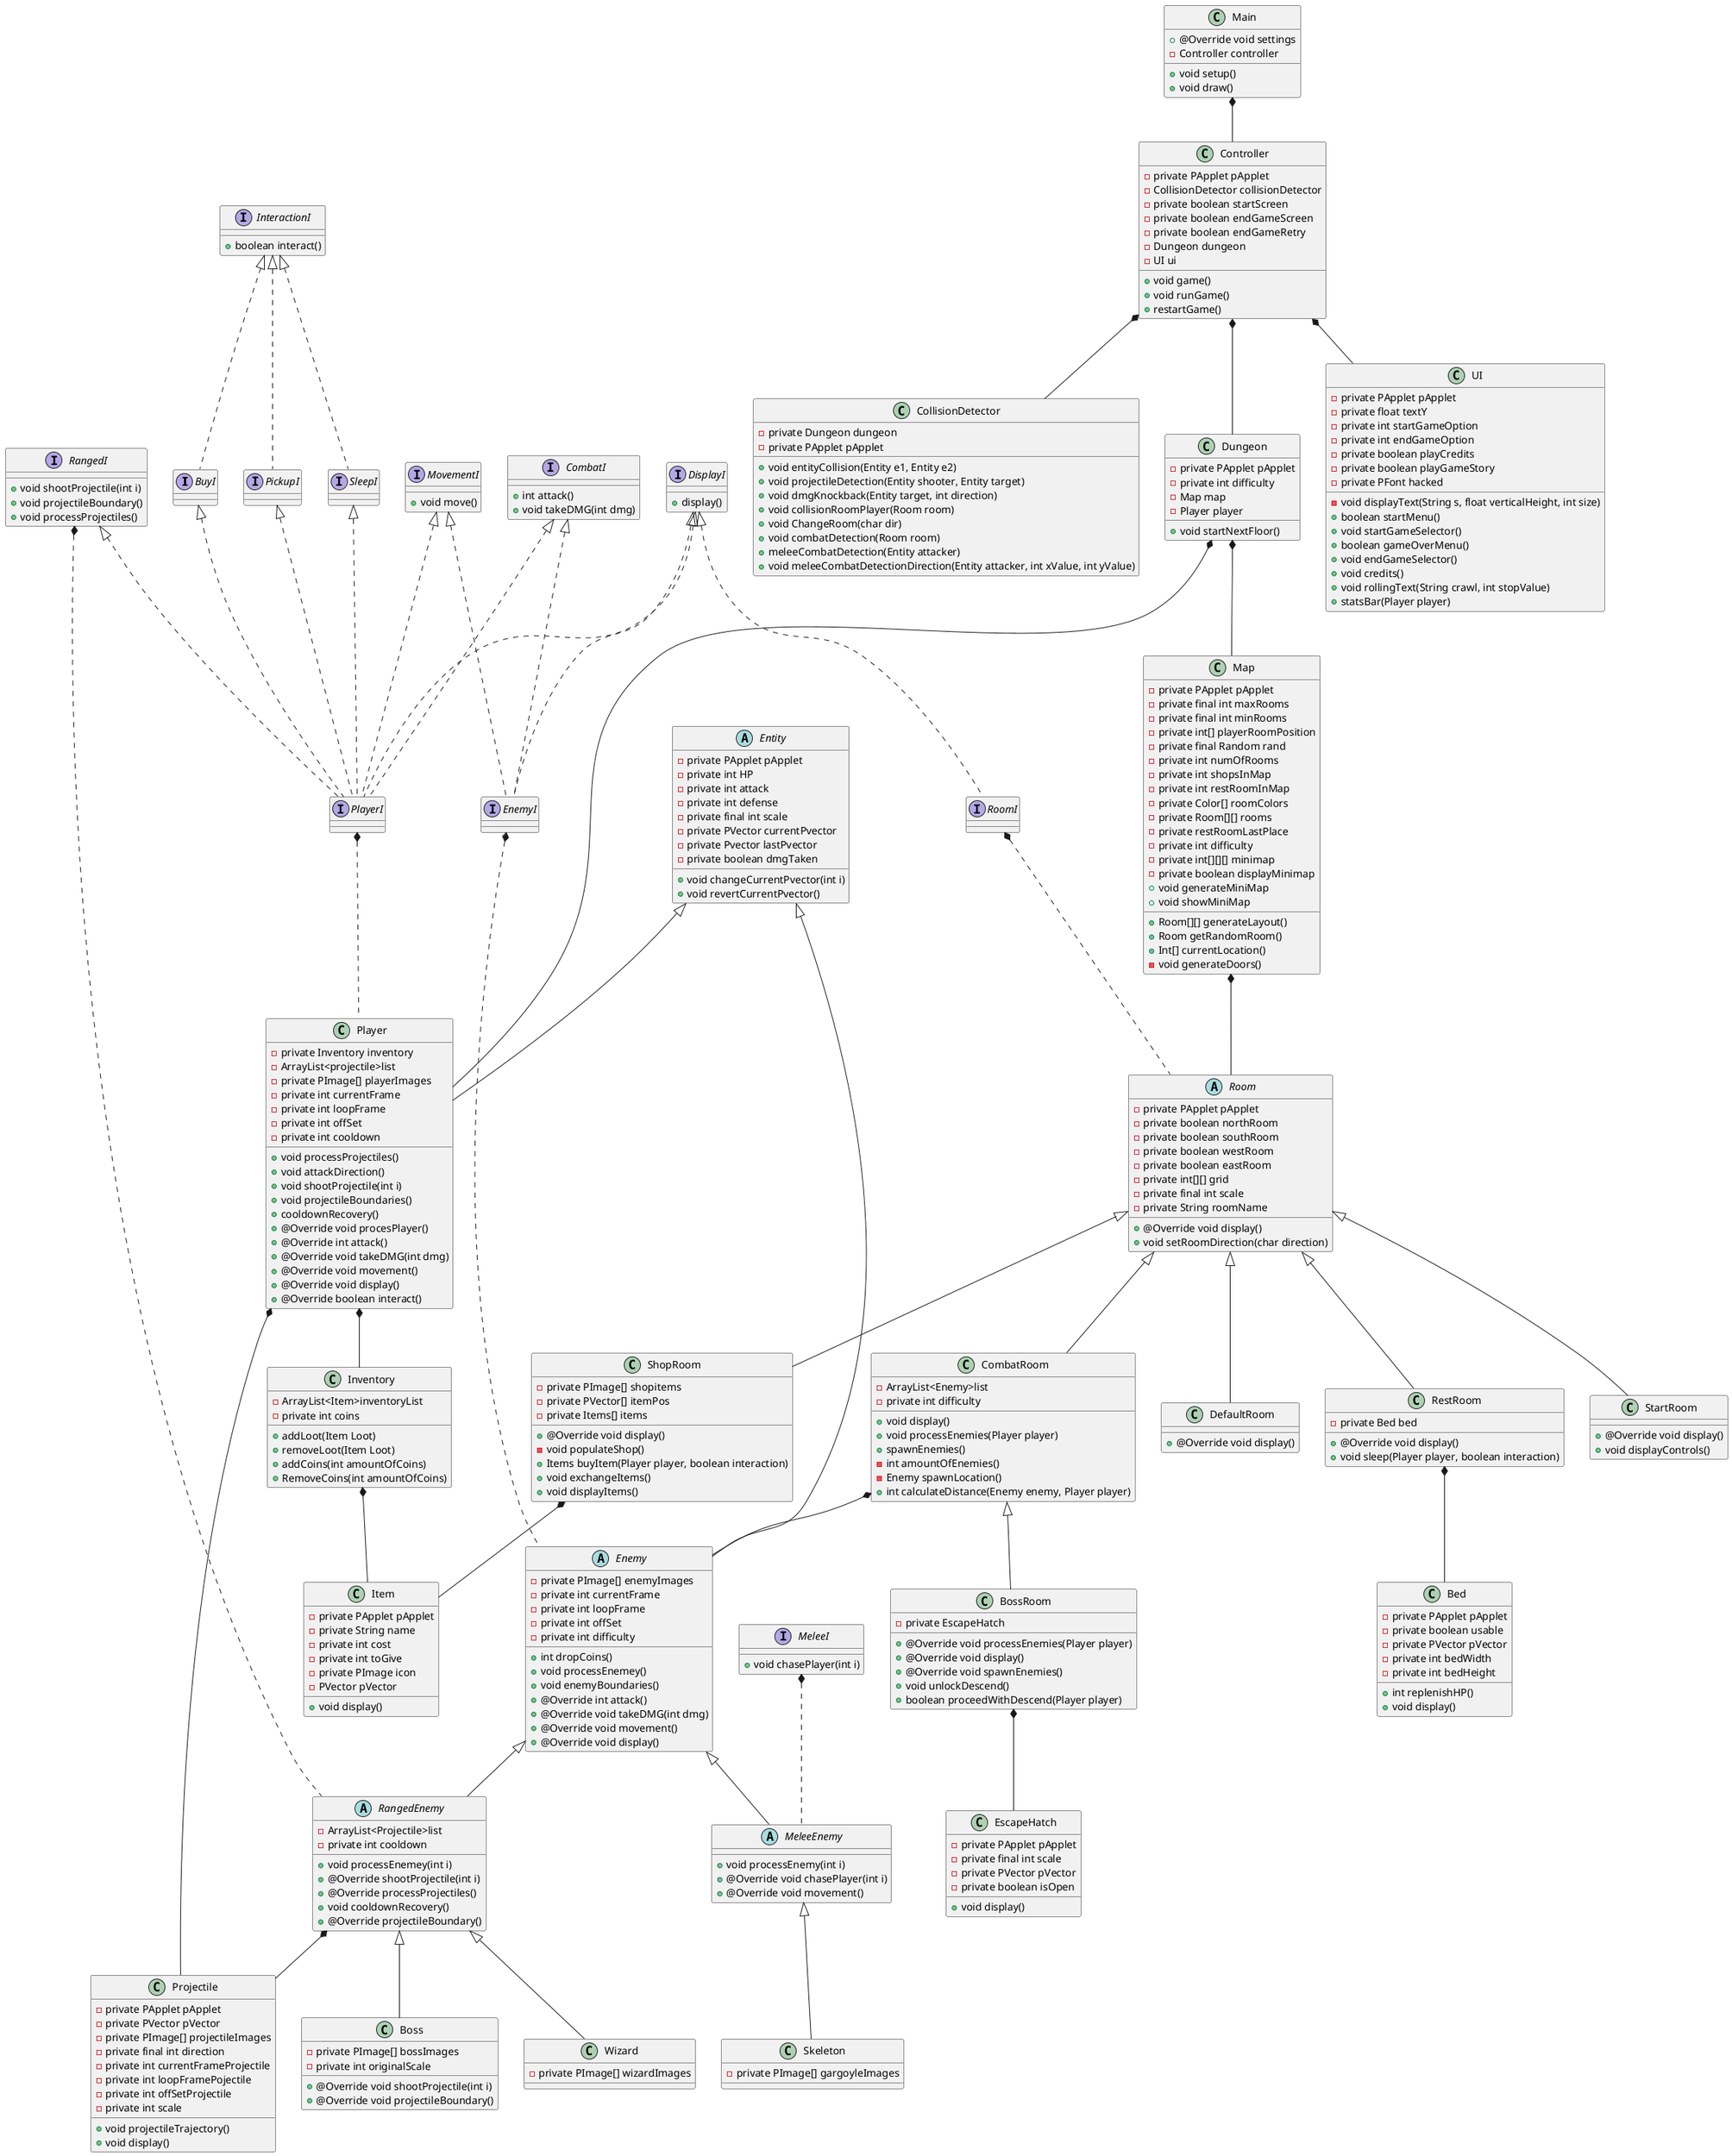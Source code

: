 @startuml
'https://plantuml.com/class-diagram

Interface BuyI
Interface CombatI
Interface DisplayI
Interface EnemyI
Interface InteractionI
Interface MeleeI
Interface MovementI
Interface PickupI
Interface PlayerI
Interface RangedI
Interface RoomI
Interface SleepI

Main *-- Controller
Controller *-- UI
Controller *-- Dungeon
Controller *-- CollisionDetector
Dungeon *-- Player
Dungeon *-- Map
CombatRoom *-- Enemy
Map *-- Room
CombatRoom <|-- BossRoom
BossRoom *-- EscapeHatch
Room <|-- DefaultRoom
Player *-- Inventory
Inventory *-- Item
ShopRoom *-- Item
Room <|-- ShopRoom
RestRoom *-- Bed
RangedEnemy <|-- Boss
MeleeEnemy <|-- Skeleton
Enemy <|-- MeleeEnemy
RangedEnemy *-- Projectile
Player *-- Projectile
Enemy <|-- RangedEnemy
RangedEnemy <|-- Wizard

InteractionI <|.. BuyI
InteractionI <|.. PickupI
InteractionI <|.. SleepI
CombatI <|.. PlayerI
CombatI <|.. EnemyI
RangedI <|.. PlayerI
BuyI <|.. PlayerI
SleepI <|.. PlayerI
PickupI <|.. PlayerI
DisplayI <|.. PlayerI
MovementI <|.. PlayerI
DisplayI <|.. EnemyI
DisplayI <|.. RoomI
MovementI <|.. EnemyI
Room <|-- StartRoom
Room <|-- CombatRoom
Room <|-- RestRoom
Entity <|-- Player
Entity <|-- Enemy

RangedI *.. RangedEnemy
MeleeI *.. MeleeEnemy
PlayerI *.. Player
EnemyI *.. Enemy
RoomI *.. Room

Abstract Enemy
Abstract Room
Abstract Entity
Abstract RangedEnemy
Abstract MeleeEnemy

Main : + @Override void settings
Main : + void setup()
Main : + void draw()
Main : - Controller controller

Entity : - private PApplet pApplet
Entity : - private int HP
Entity : - private int attack
Entity : - private int defense
Entity : - private final int scale
Entity : - private PVector currentPvector
Entity : - private Pvector lastPvector
Entity : - private boolean dmgTaken
Entity : + void changeCurrentPvector(int i)
Entity : + void revertCurrentPvector()

Boss : + @Override void shootProjectile(int i)
Boss : + @Override void projectileBoundary()
Boss : - private PImage[] bossImages
Boss : - private int originalScale

Skeleton : - private PImage[] gargoyleImages

MeleeEnemy : + void processEnemy(int i)
MeleeEnemy : + @Override void chasePlayer(int i)
MeleeEnemy : + @Override void movement()

Inventory : - ArrayList<Item>inventoryList
Inventory : - private int coins
Inventory : + addLoot(Item Loot)
Inventory : + removeLoot(Item Loot)
Inventory : + addCoins(int amountOfCoins)
Inventory : + RemoveCoins(int amountOfCoins)

Item : - private PApplet pApplet
Item : - private String name
Item : - private int cost
Item : - private int toGive
Item : - private PImage icon
Item : - PVector pVector
Item : + void display()

Enemy : - private PImage[] enemyImages
Enemy : - private int currentFrame
Enemy : - private int loopFrame
Enemy : - private int offSet
Enemy : - private int difficulty
Enemy : + int dropCoins()
Enemy : + void processEnemey()
Enemy : + void enemyBoundaries()
Enemy : + @Override int attack()
Enemy : + @Override void takeDMG(int dmg)
Enemy : + @Override void movement()
Enemy : + @Override void display()

Room : - private PApplet pApplet
Room : - private boolean northRoom
Room : - private boolean southRoom
Room : - private boolean westRoom
Room : - private boolean eastRoom
Room : + @Override void display()
Room : - private int[][] grid
Room : - private final int scale
Room : - private String roomName
Room : + void setRoomDirection(char direction)

CombatRoom : - ArrayList<Enemy>list
CombatRoom : - private int difficulty
CombatRoom : + void display()
CombatRoom : + void processEnemies(Player player)
CombatRoom : + spawnEnemies()
CombatRoom : - int amountOfEnemies()
CombatRoom : - Enemy spawnLocation()
CombatRoom : + int calculateDistance(Enemy enemy, Player player)

DefaultRoom : + @Override void display()

EscapeHatch : - private PApplet pApplet
EscapeHatch : - private final int scale
EscapeHatch : - private PVector pVector
EscapeHatch : - private boolean isOpen
EscapeHatch : + void display()

ShopRoom : - private PImage[] shopitems
ShopRoom : - private PVector[] itemPos
ShopRoom : - private Items[] items
ShopRoom : + @Override void display()
ShopRoom : - void populateShop()
ShopRoom : + Items buyItem(Player player, boolean interaction)
ShopRoom : + void exchangeItems()
ShopRoom : + void displayItems()

StartRoom : + @Override void display()
StartRoom : + void displayControls()

RestRoom : - private Bed bed
RestRoom : + @Override void display()
RestRoom : + void sleep(Player player, boolean interaction)

BossRoom : - private EscapeHatch
BossRoom : + @Override void processEnemies(Player player)
BossRoom : + @Override void display()
BossRoom : + @Override void spawnEnemies()
BossRoom : + void unlockDescend()
BossRoom : + boolean proceedWithDescend(Player player)

Bed : + int replenishHP()
Bed : - private PApplet pApplet
Bed : - private boolean usable
Bed : - private PVector pVector
Bed : - private int bedWidth
Bed : - private int bedHeight
Bed : + void display()

Player : - private Inventory inventory
Player : - ArrayList<projectile>list
Player : - private PImage[] playerImages
Player : - private int currentFrame
Player : - private int loopFrame
Player : - private int offSet
Player : - private int cooldown
Player : + void processProjectiles()
Player : + void attackDirection()
Player : + void shootProjectile(int i)
Player : + void projectileBoundaries()
Player : + cooldownRecovery()
Player : + @Override void procesPlayer()
Player : + @Override int attack()
Player : + @Override void takeDMG(int dmg)
Player : + @Override void movement()
Player : + @Override void display()
Player : + @Override boolean interact()

Projectile : - private PApplet pApplet
Projectile : - private PVector pVector
Projectile : - private PImage[] projectileImages
Projectile : - private final int direction
Projectile : - private int currentFrameProjectile
Projectile : - private int loopFramePojectile
Projectile : - private int offSetProjectile
Projectile : - private int scale
Projectile : + void projectileTrajectory()
Projectile : + void display()

RangedEnemy : - ArrayList<Projectile>list
RangedEnemy : - private int cooldown
RangedEnemy : + void processEnemey(int i)
RangedEnemy : + @Override shootProjectile(int i)
RangedEnemy : + @Override processProjectiles()
RangedEnemy : + void cooldownRecovery()
RangedEnemy : + @Override projectileBoundary()

Wizard : - private PImage[] wizardImages

Controller : - private PApplet pApplet
Controller : - CollisionDetector collisionDetector
Controller : - private boolean startScreen
Controller : - private boolean endGameScreen
Controller : - private boolean endGameRetry
Controller : - Dungeon dungeon
Controller : - UI ui
Controller : + void game()
Controller : + void runGame()
Controller : + restartGame()

UI : - private PApplet pApplet
UI : - private float textY
UI : - private int startGameOption
UI : - private int endGameOption
UI : - private boolean playCredits
UI : - private boolean playGameStory
UI : - private PFont hacked
UI : - void displayText(String s, float verticalHeight, int size)
UI : + boolean startMenu()
UI : + void startGameSelector()
UI : + boolean gameOverMenu()
UI : + void endGameSelector()
UI : + void credits()
UI : + void rollingText(String crawl, int stopValue)
UI : + statsBar(Player player)

Dungeon : - private PApplet pApplet
Dungeon : - private int difficulty
Dungeon : - Map map
Dungeon : - Player player
Dungeon : + void startNextFloor()

Map : - private PApplet pApplet
Map : - private final int maxRooms
Map : - private final int minRooms
Map : - private int[] playerRoomPosition
Map : - private final Random rand
Map : - private int numOfRooms
Map : - private int shopsInMap
Map : - private int restRoomInMap
Map : - private Color[] roomColors
Map : - private Room[][] rooms
Map : - private restRoomLastPlace
Map : - private int difficulty
Map : - private int[][][] minimap
Map : - private boolean displayMinimap
Map : + Room[][] generateLayout()
Map : + Room getRandomRoom()
Map : + void generateMiniMap
Map : + void showMiniMap
Map : + Int[] currentLocation()
Map : - void generateDoors()

CollisionDetector : - private Dungeon dungeon
CollisionDetector : - private PApplet pApplet
CollisionDetector : + void entityCollision(Entity e1, Entity e2)
CollisionDetector : + void projectileDetection(Entity shooter, Entity target)
CollisionDetector : + void dmgKnockback(Entity target, int direction)
CollisionDetector : + void collisionRoomPlayer(Room room)
CollisionDetector : + void ChangeRoom(char dir)
CollisionDetector : + void combatDetection(Room room)
CollisionDetector : + meleeCombatDetection(Entity attacker)
CollisionDetector : + void meleeCombatDetectionDirection(Entity attacker, int xValue, int yValue)

InteractionI : + boolean interact()

MeleeI : + void chasePlayer(int i)

RangedI : + void shootProjectile(int i)
RangedI : + void projectileBoundary()
RangedI : + void processProjectiles()

CombatI : + int attack()
CombatI : + void takeDMG(int dmg)

MovementI : + void move()

DisplayI : + display()


@enduml